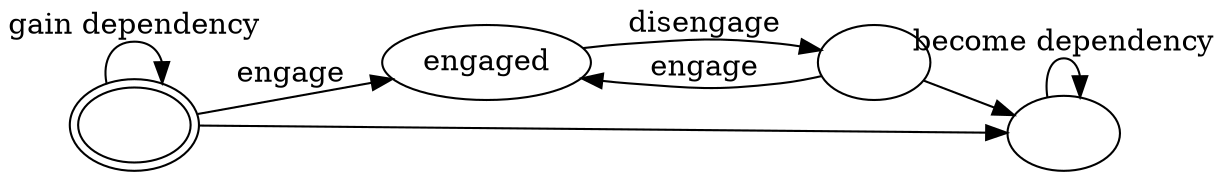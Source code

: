 digraph pgtransitions
{
	rankdir=LR
	"start" [label="",peripheries=2]
	"b" [label="engaged"]
	"c" [label=""]
	"d" [label=""]
	"start" -> "start" [label="gain dependency"]
	"start" -> "d"
	"start" -> "b" [label="engage"]
	"b" -> "c" [label="disengage"]
	"c" -> "b" [label="engage"]
	"c" -> "d"
	"d" -> "d" [label="become dependency"]
}
